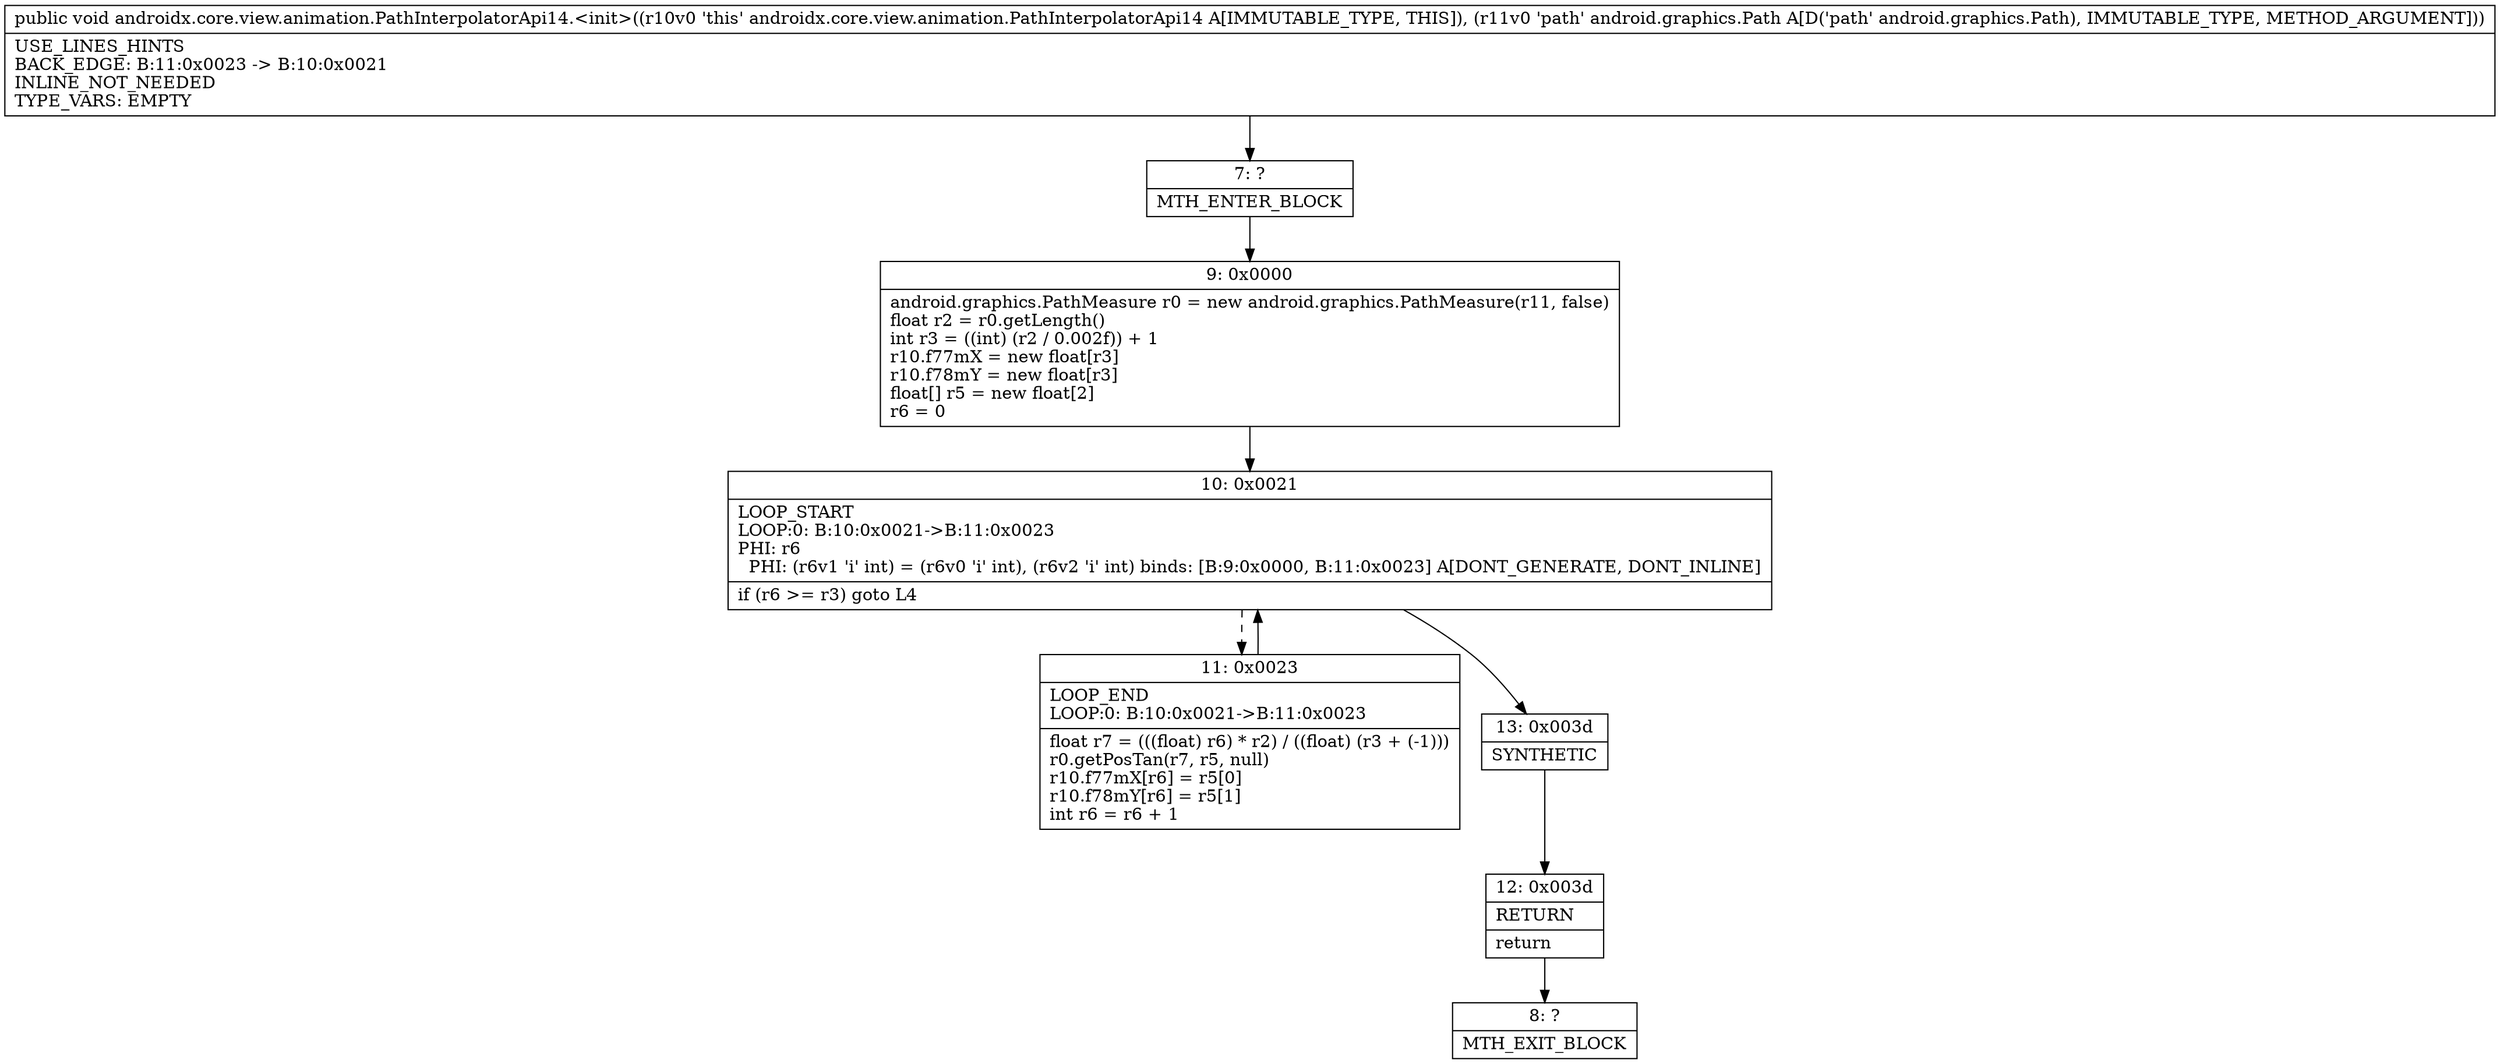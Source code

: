 digraph "CFG forandroidx.core.view.animation.PathInterpolatorApi14.\<init\>(Landroid\/graphics\/Path;)V" {
Node_7 [shape=record,label="{7\:\ ?|MTH_ENTER_BLOCK\l}"];
Node_9 [shape=record,label="{9\:\ 0x0000|android.graphics.PathMeasure r0 = new android.graphics.PathMeasure(r11, false)\lfloat r2 = r0.getLength()\lint r3 = ((int) (r2 \/ 0.002f)) + 1\lr10.f77mX = new float[r3]\lr10.f78mY = new float[r3]\lfloat[] r5 = new float[2]\lr6 = 0\l}"];
Node_10 [shape=record,label="{10\:\ 0x0021|LOOP_START\lLOOP:0: B:10:0x0021\-\>B:11:0x0023\lPHI: r6 \l  PHI: (r6v1 'i' int) = (r6v0 'i' int), (r6v2 'i' int) binds: [B:9:0x0000, B:11:0x0023] A[DONT_GENERATE, DONT_INLINE]\l|if (r6 \>= r3) goto L4\l}"];
Node_11 [shape=record,label="{11\:\ 0x0023|LOOP_END\lLOOP:0: B:10:0x0021\-\>B:11:0x0023\l|float r7 = (((float) r6) * r2) \/ ((float) (r3 + (\-1)))\lr0.getPosTan(r7, r5, null)\lr10.f77mX[r6] = r5[0]\lr10.f78mY[r6] = r5[1]\lint r6 = r6 + 1\l}"];
Node_13 [shape=record,label="{13\:\ 0x003d|SYNTHETIC\l}"];
Node_12 [shape=record,label="{12\:\ 0x003d|RETURN\l|return\l}"];
Node_8 [shape=record,label="{8\:\ ?|MTH_EXIT_BLOCK\l}"];
MethodNode[shape=record,label="{public void androidx.core.view.animation.PathInterpolatorApi14.\<init\>((r10v0 'this' androidx.core.view.animation.PathInterpolatorApi14 A[IMMUTABLE_TYPE, THIS]), (r11v0 'path' android.graphics.Path A[D('path' android.graphics.Path), IMMUTABLE_TYPE, METHOD_ARGUMENT]))  | USE_LINES_HINTS\lBACK_EDGE: B:11:0x0023 \-\> B:10:0x0021\lINLINE_NOT_NEEDED\lTYPE_VARS: EMPTY\l}"];
MethodNode -> Node_7;Node_7 -> Node_9;
Node_9 -> Node_10;
Node_10 -> Node_11[style=dashed];
Node_10 -> Node_13;
Node_11 -> Node_10;
Node_13 -> Node_12;
Node_12 -> Node_8;
}

